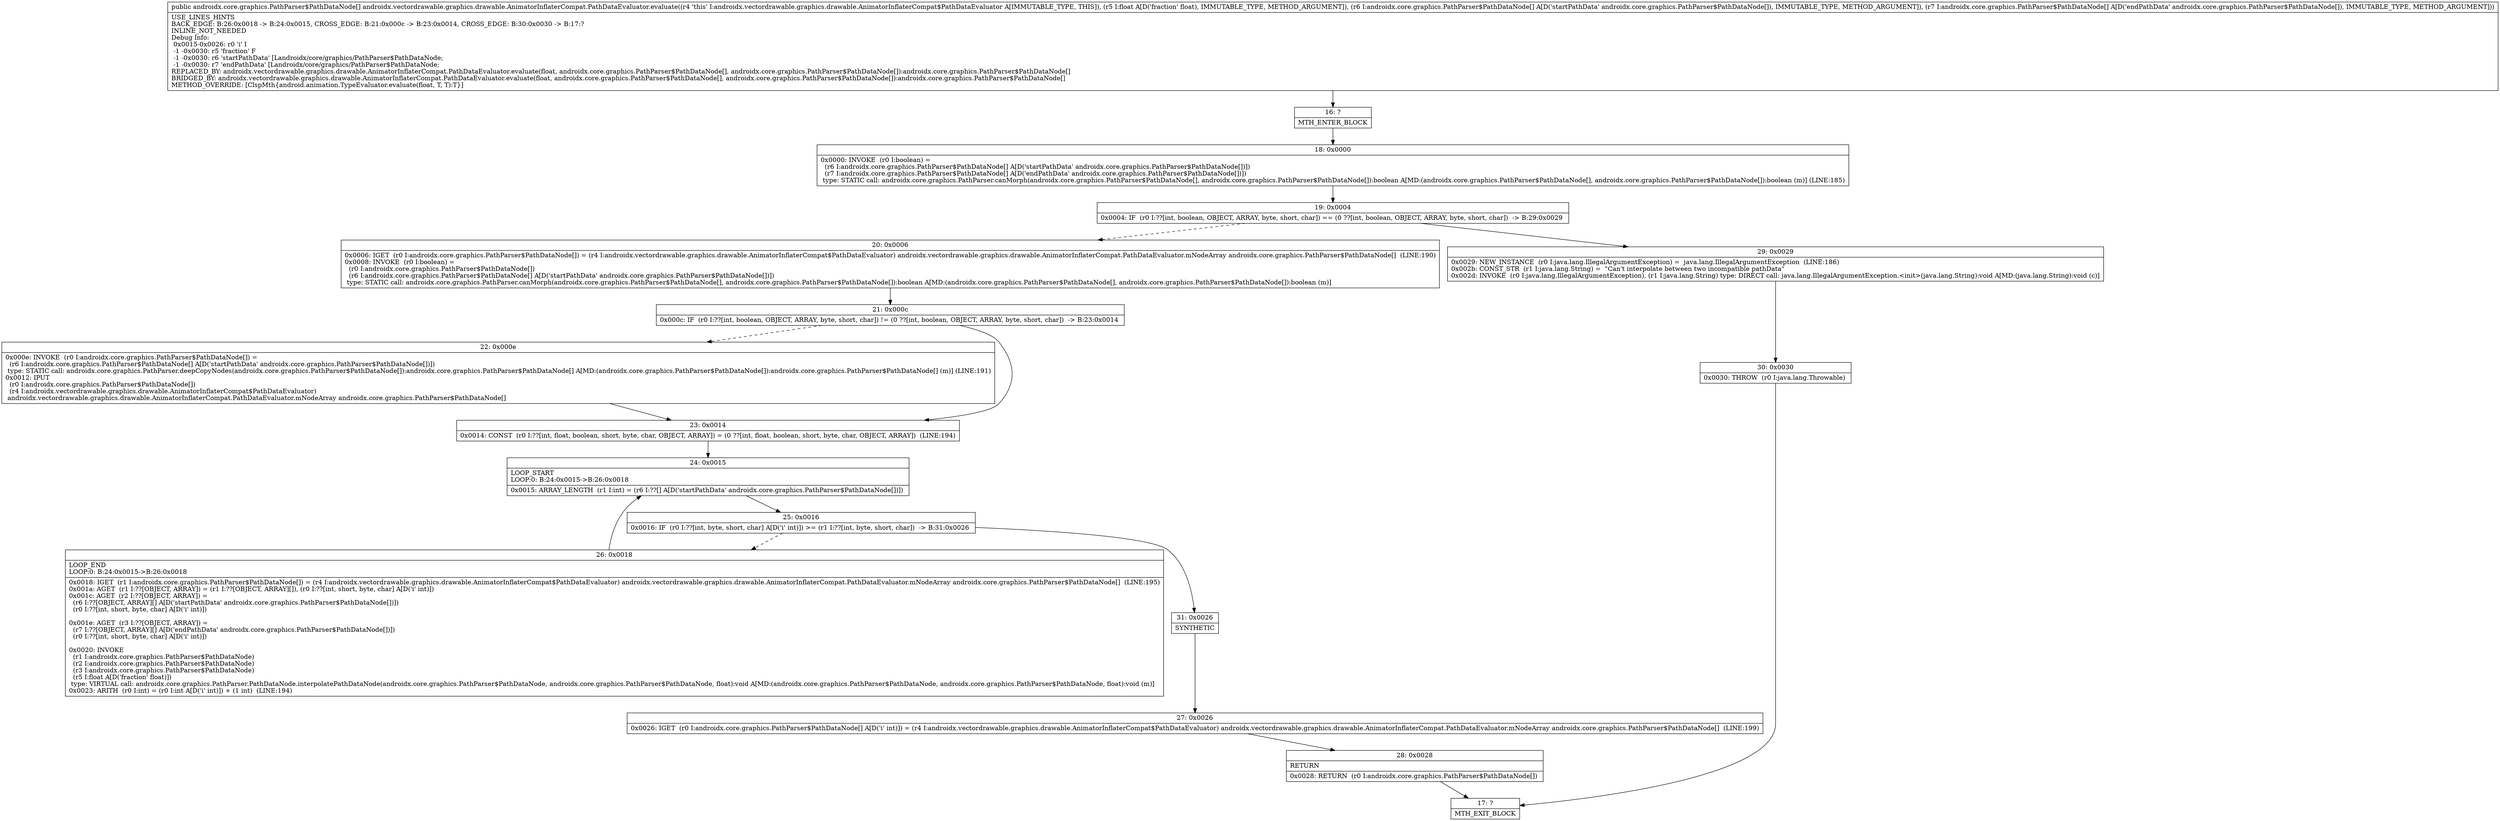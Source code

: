 digraph "CFG forandroidx.vectordrawable.graphics.drawable.AnimatorInflaterCompat.PathDataEvaluator.evaluate(F[Landroidx\/core\/graphics\/PathParser$PathDataNode;[Landroidx\/core\/graphics\/PathParser$PathDataNode;)[Landroidx\/core\/graphics\/PathParser$PathDataNode;" {
Node_16 [shape=record,label="{16\:\ ?|MTH_ENTER_BLOCK\l}"];
Node_18 [shape=record,label="{18\:\ 0x0000|0x0000: INVOKE  (r0 I:boolean) = \l  (r6 I:androidx.core.graphics.PathParser$PathDataNode[] A[D('startPathData' androidx.core.graphics.PathParser$PathDataNode[])])\l  (r7 I:androidx.core.graphics.PathParser$PathDataNode[] A[D('endPathData' androidx.core.graphics.PathParser$PathDataNode[])])\l type: STATIC call: androidx.core.graphics.PathParser.canMorph(androidx.core.graphics.PathParser$PathDataNode[], androidx.core.graphics.PathParser$PathDataNode[]):boolean A[MD:(androidx.core.graphics.PathParser$PathDataNode[], androidx.core.graphics.PathParser$PathDataNode[]):boolean (m)] (LINE:185)\l}"];
Node_19 [shape=record,label="{19\:\ 0x0004|0x0004: IF  (r0 I:??[int, boolean, OBJECT, ARRAY, byte, short, char]) == (0 ??[int, boolean, OBJECT, ARRAY, byte, short, char])  \-\> B:29:0x0029 \l}"];
Node_20 [shape=record,label="{20\:\ 0x0006|0x0006: IGET  (r0 I:androidx.core.graphics.PathParser$PathDataNode[]) = (r4 I:androidx.vectordrawable.graphics.drawable.AnimatorInflaterCompat$PathDataEvaluator) androidx.vectordrawable.graphics.drawable.AnimatorInflaterCompat.PathDataEvaluator.mNodeArray androidx.core.graphics.PathParser$PathDataNode[]  (LINE:190)\l0x0008: INVOKE  (r0 I:boolean) = \l  (r0 I:androidx.core.graphics.PathParser$PathDataNode[])\l  (r6 I:androidx.core.graphics.PathParser$PathDataNode[] A[D('startPathData' androidx.core.graphics.PathParser$PathDataNode[])])\l type: STATIC call: androidx.core.graphics.PathParser.canMorph(androidx.core.graphics.PathParser$PathDataNode[], androidx.core.graphics.PathParser$PathDataNode[]):boolean A[MD:(androidx.core.graphics.PathParser$PathDataNode[], androidx.core.graphics.PathParser$PathDataNode[]):boolean (m)]\l}"];
Node_21 [shape=record,label="{21\:\ 0x000c|0x000c: IF  (r0 I:??[int, boolean, OBJECT, ARRAY, byte, short, char]) != (0 ??[int, boolean, OBJECT, ARRAY, byte, short, char])  \-\> B:23:0x0014 \l}"];
Node_22 [shape=record,label="{22\:\ 0x000e|0x000e: INVOKE  (r0 I:androidx.core.graphics.PathParser$PathDataNode[]) = \l  (r6 I:androidx.core.graphics.PathParser$PathDataNode[] A[D('startPathData' androidx.core.graphics.PathParser$PathDataNode[])])\l type: STATIC call: androidx.core.graphics.PathParser.deepCopyNodes(androidx.core.graphics.PathParser$PathDataNode[]):androidx.core.graphics.PathParser$PathDataNode[] A[MD:(androidx.core.graphics.PathParser$PathDataNode[]):androidx.core.graphics.PathParser$PathDataNode[] (m)] (LINE:191)\l0x0012: IPUT  \l  (r0 I:androidx.core.graphics.PathParser$PathDataNode[])\l  (r4 I:androidx.vectordrawable.graphics.drawable.AnimatorInflaterCompat$PathDataEvaluator)\l androidx.vectordrawable.graphics.drawable.AnimatorInflaterCompat.PathDataEvaluator.mNodeArray androidx.core.graphics.PathParser$PathDataNode[] \l}"];
Node_23 [shape=record,label="{23\:\ 0x0014|0x0014: CONST  (r0 I:??[int, float, boolean, short, byte, char, OBJECT, ARRAY]) = (0 ??[int, float, boolean, short, byte, char, OBJECT, ARRAY])  (LINE:194)\l}"];
Node_24 [shape=record,label="{24\:\ 0x0015|LOOP_START\lLOOP:0: B:24:0x0015\-\>B:26:0x0018\l|0x0015: ARRAY_LENGTH  (r1 I:int) = (r6 I:??[] A[D('startPathData' androidx.core.graphics.PathParser$PathDataNode[])]) \l}"];
Node_25 [shape=record,label="{25\:\ 0x0016|0x0016: IF  (r0 I:??[int, byte, short, char] A[D('i' int)]) \>= (r1 I:??[int, byte, short, char])  \-\> B:31:0x0026 \l}"];
Node_26 [shape=record,label="{26\:\ 0x0018|LOOP_END\lLOOP:0: B:24:0x0015\-\>B:26:0x0018\l|0x0018: IGET  (r1 I:androidx.core.graphics.PathParser$PathDataNode[]) = (r4 I:androidx.vectordrawable.graphics.drawable.AnimatorInflaterCompat$PathDataEvaluator) androidx.vectordrawable.graphics.drawable.AnimatorInflaterCompat.PathDataEvaluator.mNodeArray androidx.core.graphics.PathParser$PathDataNode[]  (LINE:195)\l0x001a: AGET  (r1 I:??[OBJECT, ARRAY]) = (r1 I:??[OBJECT, ARRAY][]), (r0 I:??[int, short, byte, char] A[D('i' int)]) \l0x001c: AGET  (r2 I:??[OBJECT, ARRAY]) = \l  (r6 I:??[OBJECT, ARRAY][] A[D('startPathData' androidx.core.graphics.PathParser$PathDataNode[])])\l  (r0 I:??[int, short, byte, char] A[D('i' int)])\l \l0x001e: AGET  (r3 I:??[OBJECT, ARRAY]) = \l  (r7 I:??[OBJECT, ARRAY][] A[D('endPathData' androidx.core.graphics.PathParser$PathDataNode[])])\l  (r0 I:??[int, short, byte, char] A[D('i' int)])\l \l0x0020: INVOKE  \l  (r1 I:androidx.core.graphics.PathParser$PathDataNode)\l  (r2 I:androidx.core.graphics.PathParser$PathDataNode)\l  (r3 I:androidx.core.graphics.PathParser$PathDataNode)\l  (r5 I:float A[D('fraction' float)])\l type: VIRTUAL call: androidx.core.graphics.PathParser.PathDataNode.interpolatePathDataNode(androidx.core.graphics.PathParser$PathDataNode, androidx.core.graphics.PathParser$PathDataNode, float):void A[MD:(androidx.core.graphics.PathParser$PathDataNode, androidx.core.graphics.PathParser$PathDataNode, float):void (m)]\l0x0023: ARITH  (r0 I:int) = (r0 I:int A[D('i' int)]) + (1 int)  (LINE:194)\l}"];
Node_31 [shape=record,label="{31\:\ 0x0026|SYNTHETIC\l}"];
Node_27 [shape=record,label="{27\:\ 0x0026|0x0026: IGET  (r0 I:androidx.core.graphics.PathParser$PathDataNode[] A[D('i' int)]) = (r4 I:androidx.vectordrawable.graphics.drawable.AnimatorInflaterCompat$PathDataEvaluator) androidx.vectordrawable.graphics.drawable.AnimatorInflaterCompat.PathDataEvaluator.mNodeArray androidx.core.graphics.PathParser$PathDataNode[]  (LINE:199)\l}"];
Node_28 [shape=record,label="{28\:\ 0x0028|RETURN\l|0x0028: RETURN  (r0 I:androidx.core.graphics.PathParser$PathDataNode[]) \l}"];
Node_17 [shape=record,label="{17\:\ ?|MTH_EXIT_BLOCK\l}"];
Node_29 [shape=record,label="{29\:\ 0x0029|0x0029: NEW_INSTANCE  (r0 I:java.lang.IllegalArgumentException) =  java.lang.IllegalArgumentException  (LINE:186)\l0x002b: CONST_STR  (r1 I:java.lang.String) =  \"Can't interpolate between two incompatible pathData\" \l0x002d: INVOKE  (r0 I:java.lang.IllegalArgumentException), (r1 I:java.lang.String) type: DIRECT call: java.lang.IllegalArgumentException.\<init\>(java.lang.String):void A[MD:(java.lang.String):void (c)]\l}"];
Node_30 [shape=record,label="{30\:\ 0x0030|0x0030: THROW  (r0 I:java.lang.Throwable) \l}"];
MethodNode[shape=record,label="{public androidx.core.graphics.PathParser$PathDataNode[] androidx.vectordrawable.graphics.drawable.AnimatorInflaterCompat.PathDataEvaluator.evaluate((r4 'this' I:androidx.vectordrawable.graphics.drawable.AnimatorInflaterCompat$PathDataEvaluator A[IMMUTABLE_TYPE, THIS]), (r5 I:float A[D('fraction' float), IMMUTABLE_TYPE, METHOD_ARGUMENT]), (r6 I:androidx.core.graphics.PathParser$PathDataNode[] A[D('startPathData' androidx.core.graphics.PathParser$PathDataNode[]), IMMUTABLE_TYPE, METHOD_ARGUMENT]), (r7 I:androidx.core.graphics.PathParser$PathDataNode[] A[D('endPathData' androidx.core.graphics.PathParser$PathDataNode[]), IMMUTABLE_TYPE, METHOD_ARGUMENT]))  | USE_LINES_HINTS\lBACK_EDGE: B:26:0x0018 \-\> B:24:0x0015, CROSS_EDGE: B:21:0x000c \-\> B:23:0x0014, CROSS_EDGE: B:30:0x0030 \-\> B:17:?\lINLINE_NOT_NEEDED\lDebug Info:\l  0x0015\-0x0026: r0 'i' I\l  \-1 \-0x0030: r5 'fraction' F\l  \-1 \-0x0030: r6 'startPathData' [Landroidx\/core\/graphics\/PathParser$PathDataNode;\l  \-1 \-0x0030: r7 'endPathData' [Landroidx\/core\/graphics\/PathParser$PathDataNode;\lREPLACED_BY: androidx.vectordrawable.graphics.drawable.AnimatorInflaterCompat.PathDataEvaluator.evaluate(float, androidx.core.graphics.PathParser$PathDataNode[], androidx.core.graphics.PathParser$PathDataNode[]):androidx.core.graphics.PathParser$PathDataNode[]\lBRIDGED_BY: androidx.vectordrawable.graphics.drawable.AnimatorInflaterCompat.PathDataEvaluator.evaluate(float, androidx.core.graphics.PathParser$PathDataNode[], androidx.core.graphics.PathParser$PathDataNode[]):androidx.core.graphics.PathParser$PathDataNode[]\lMETHOD_OVERRIDE: [ClspMth\{android.animation.TypeEvaluator.evaluate(float, T, T):T\}]\l}"];
MethodNode -> Node_16;Node_16 -> Node_18;
Node_18 -> Node_19;
Node_19 -> Node_20[style=dashed];
Node_19 -> Node_29;
Node_20 -> Node_21;
Node_21 -> Node_22[style=dashed];
Node_21 -> Node_23;
Node_22 -> Node_23;
Node_23 -> Node_24;
Node_24 -> Node_25;
Node_25 -> Node_26[style=dashed];
Node_25 -> Node_31;
Node_26 -> Node_24;
Node_31 -> Node_27;
Node_27 -> Node_28;
Node_28 -> Node_17;
Node_29 -> Node_30;
Node_30 -> Node_17;
}

